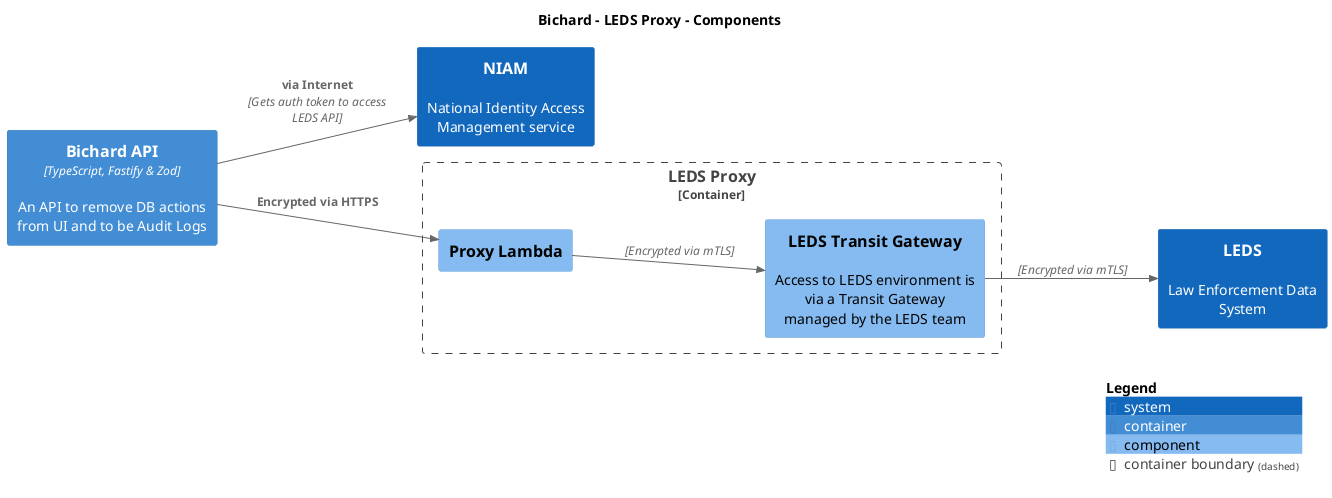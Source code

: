 @startuml
set separator none
title Bichard - LEDS Proxy - Components

left to right direction

!include <C4/C4>
!include <C4/C4_Context>
!include <C4/C4_Container>
!include <C4/C4_Component>

System(LEDS, "LEDS", $descr="Law Enforcement Data System", $tags="", $link="")
System(NIAM, "NIAM", $descr="National Identity Access Management service", $tags="", $link="")
Container(Bichard.BichardAPI, "Bichard API", $techn="TypeScript, Fastify & Zod", $descr="An API to remove DB actions from UI and to be Audit Logs", $tags="", $link="")

Container_Boundary("Bichard.LEDSProxy_boundary", "LEDS Proxy", $tags="") {
  Component(Bichard.LEDSProxy.ProxyLambda, "Proxy Lambda", $techn="", $descr="", $tags="", $link="")
  Component(Bichard.LEDSProxy.LEDSTransitGateway, "LEDS Transit Gateway", $techn="", $descr="Access to LEDS environment is via a Transit Gateway managed by the LEDS team", $tags="", $link="")
}

Rel(Bichard.BichardAPI, Bichard.LEDSProxy.ProxyLambda, "Encrypted via HTTPS", $techn="", $tags="", $link="")
Rel(Bichard.BichardAPI, NIAM, "via Internet", $techn="Gets auth token to access LEDS API", $tags="", $link="")
Rel(Bichard.LEDSProxy.ProxyLambda, Bichard.LEDSProxy.LEDSTransitGateway, "", $techn="Encrypted via mTLS", $tags="", $link="")
Rel(Bichard.LEDSProxy.LEDSTransitGateway, LEDS, "", $techn="Encrypted via mTLS", $tags="", $link="")

SHOW_LEGEND(true)
@enduml